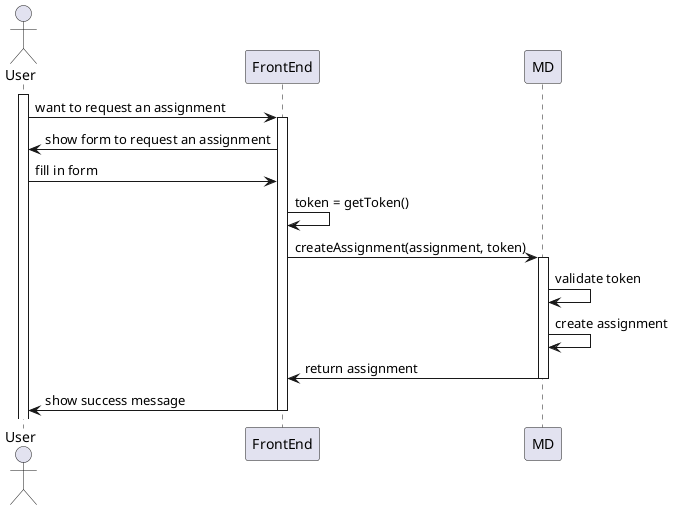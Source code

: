 @startuml

actor User
participant FrontEnd as FE
participant MD as MD

activate User
User -> FE: want to request an assignment
activate FE
FE -> User: show form to request an assignment
User -> FE: fill in form
FE -> FE: token = getToken()
FE -> MD: createAssignment(assignment, token)
activate MD
MD -> MD: validate token
MD -> MD: create assignment
MD -> FE: return assignment
deactivate MD
FE -> User: show success message
deactivate FE

@enduml